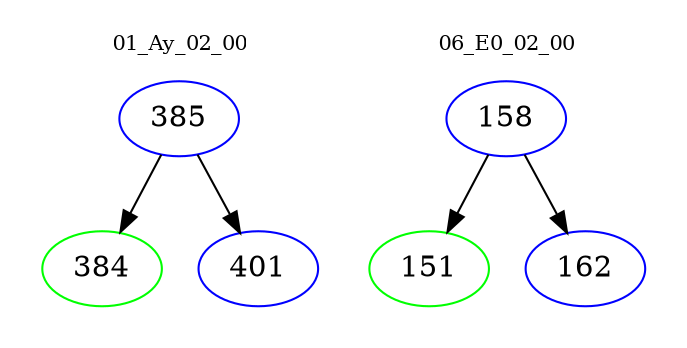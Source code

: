 digraph{
subgraph cluster_0 {
color = white
label = "01_Ay_02_00";
fontsize=10;
T0_385 [label="385", color="blue"]
T0_385 -> T0_384 [color="black"]
T0_384 [label="384", color="green"]
T0_385 -> T0_401 [color="black"]
T0_401 [label="401", color="blue"]
}
subgraph cluster_1 {
color = white
label = "06_E0_02_00";
fontsize=10;
T1_158 [label="158", color="blue"]
T1_158 -> T1_151 [color="black"]
T1_151 [label="151", color="green"]
T1_158 -> T1_162 [color="black"]
T1_162 [label="162", color="blue"]
}
}

